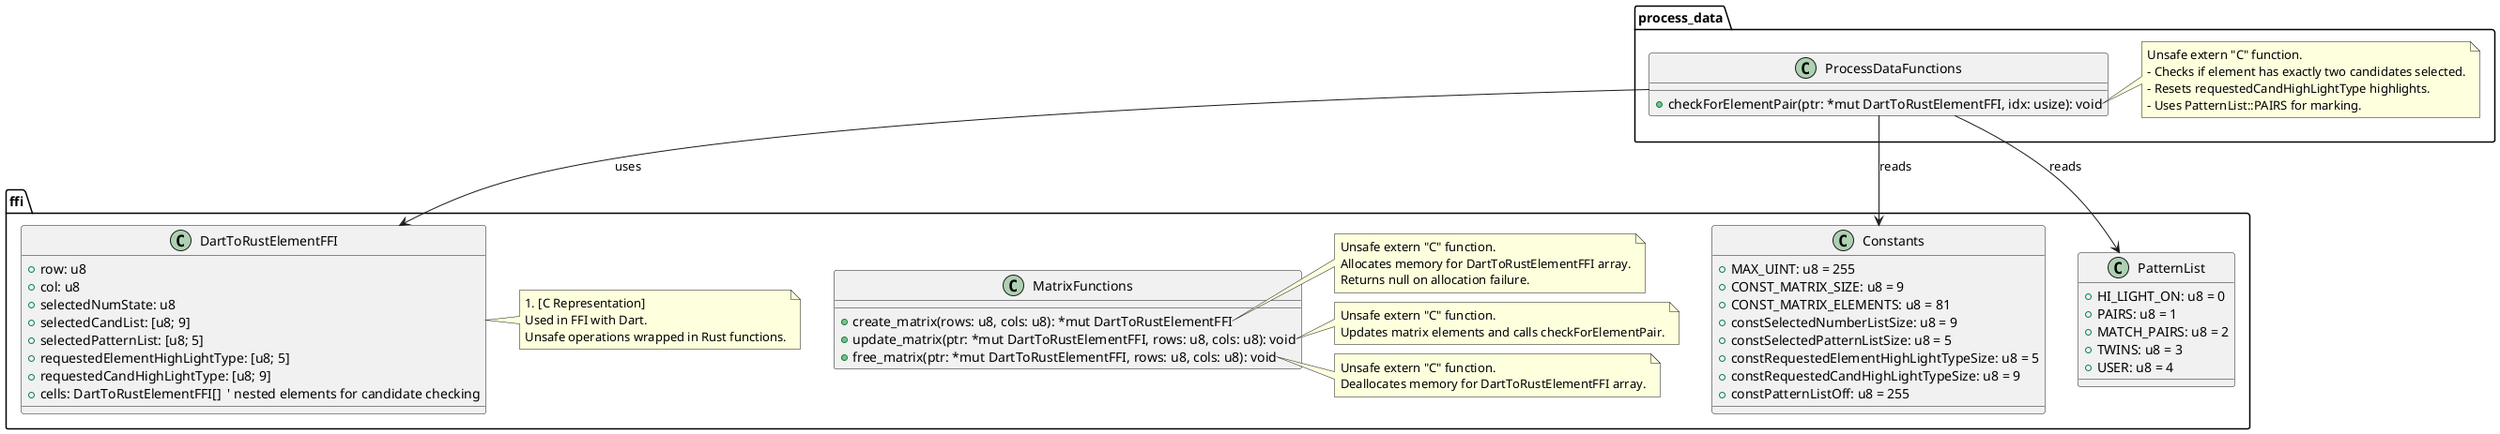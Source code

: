 @startuml

package ffi {

  ' FFI struct representing a matrix element
  class DartToRustElementFFI {
    +row: u8
    +col: u8
    +selectedNumState: u8
    +selectedCandList: [u8; 9]
    +selectedPatternList: [u8; 5]
    +requestedElementHighLightType: [u8; 5]
    +requestedCandHighLightType: [u8; 9]
    +cells: DartToRustElementFFI[]  ' nested elements for candidate checking
  }

  note right of DartToRustElementFFI
    #[C Representation]
    Used in FFI with Dart.
    Unsafe operations wrapped in Rust functions.
  end note

  class Constants {
    +MAX_UINT: u8 = 255
    +CONST_MATRIX_SIZE: u8 = 9
    +CONST_MATRIX_ELEMENTS: u8 = 81
    +constSelectedNumberListSize: u8 = 9
    +constSelectedPatternListSize: u8 = 5
    +constRequestedElementHighLightTypeSize: u8 = 5
    +constRequestedCandHighLightTypeSize: u8 = 9
    +constPatternListOff: u8 = 255
  }

  class PatternList {
    +HI_LIGHT_ON: u8 = 0
    +PAIRS: u8 = 1
    +MATCH_PAIRS: u8 = 2
    +TWINS: u8 = 3
    +USER: u8 = 4
  }

  class MatrixFunctions {
    +create_matrix(rows: u8, cols: u8): *mut DartToRustElementFFI
    +update_matrix(ptr: *mut DartToRustElementFFI, rows: u8, cols: u8): void
    +free_matrix(ptr: *mut DartToRustElementFFI, rows: u8, cols: u8): void
  }

  note right of MatrixFunctions::create_matrix
    Unsafe extern "C" function.
    Allocates memory for DartToRustElementFFI array.
    Returns null on allocation failure.
  end note

  note right of MatrixFunctions::update_matrix
    Unsafe extern "C" function.
    Updates matrix elements and calls checkForElementPair.
  end note

  note right of MatrixFunctions::free_matrix
    Unsafe extern "C" function.
    Deallocates memory for DartToRustElementFFI array.
  end note
}

package process_data {

  class ProcessDataFunctions {
    +checkForElementPair(ptr: *mut DartToRustElementFFI, idx: usize): void
  }

  note right of ProcessDataFunctions::checkForElementPair
    Unsafe extern "C" function.
    - Checks if element has exactly two candidates selected.
    - Resets requestedCandHighLightType highlights.
    - Uses PatternList::PAIRS for marking.
  end note

  ' Show dependency on FFI types
  ProcessDataFunctions --> DartToRustElementFFI : uses
  ProcessDataFunctions --> PatternList : reads
  ProcessDataFunctions --> Constants : reads

}

@enduml

